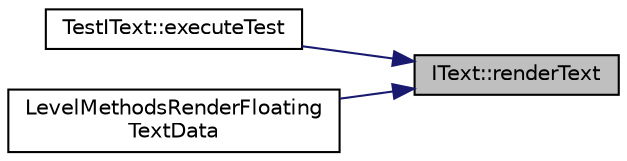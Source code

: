 digraph "IText::renderText"
{
 // LATEX_PDF_SIZE
  edge [fontname="Helvetica",fontsize="10",labelfontname="Helvetica",labelfontsize="10"];
  node [fontname="Helvetica",fontsize="10",shape=record];
  rankdir="RL";
  Node1 [label="IText::renderText",height=0.2,width=0.4,color="black", fillcolor="grey75", style="filled", fontcolor="black",tooltip=" "];
  Node1 -> Node2 [dir="back",color="midnightblue",fontsize="10",style="solid",fontname="Helvetica"];
  Node2 [label="TestIText::executeTest",height=0.2,width=0.4,color="black", fillcolor="white", style="filled",URL="$class_test_i_text.html#a1de691de9964019fb20d31d8cf955f63",tooltip=" "];
  Node1 -> Node3 [dir="back",color="midnightblue",fontsize="10",style="solid",fontname="Helvetica"];
  Node3 [label="LevelMethodsRenderFloating\lTextData",height=0.2,width=0.4,color="black", fillcolor="white", style="filled",URL="$_level_methods_8cpp.html#a5f43441f617bdc711844cbd824659344",tooltip=" "];
}
